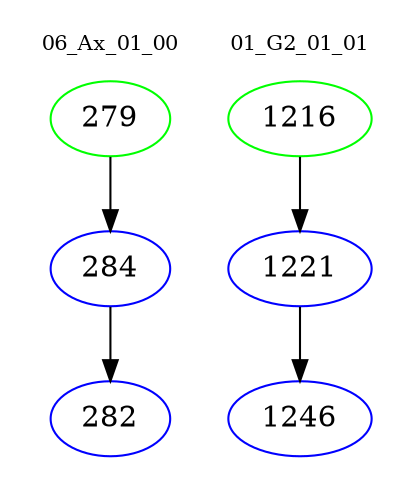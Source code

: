 digraph{
subgraph cluster_0 {
color = white
label = "06_Ax_01_00";
fontsize=10;
T0_279 [label="279", color="green"]
T0_279 -> T0_284 [color="black"]
T0_284 [label="284", color="blue"]
T0_284 -> T0_282 [color="black"]
T0_282 [label="282", color="blue"]
}
subgraph cluster_1 {
color = white
label = "01_G2_01_01";
fontsize=10;
T1_1216 [label="1216", color="green"]
T1_1216 -> T1_1221 [color="black"]
T1_1221 [label="1221", color="blue"]
T1_1221 -> T1_1246 [color="black"]
T1_1246 [label="1246", color="blue"]
}
}
